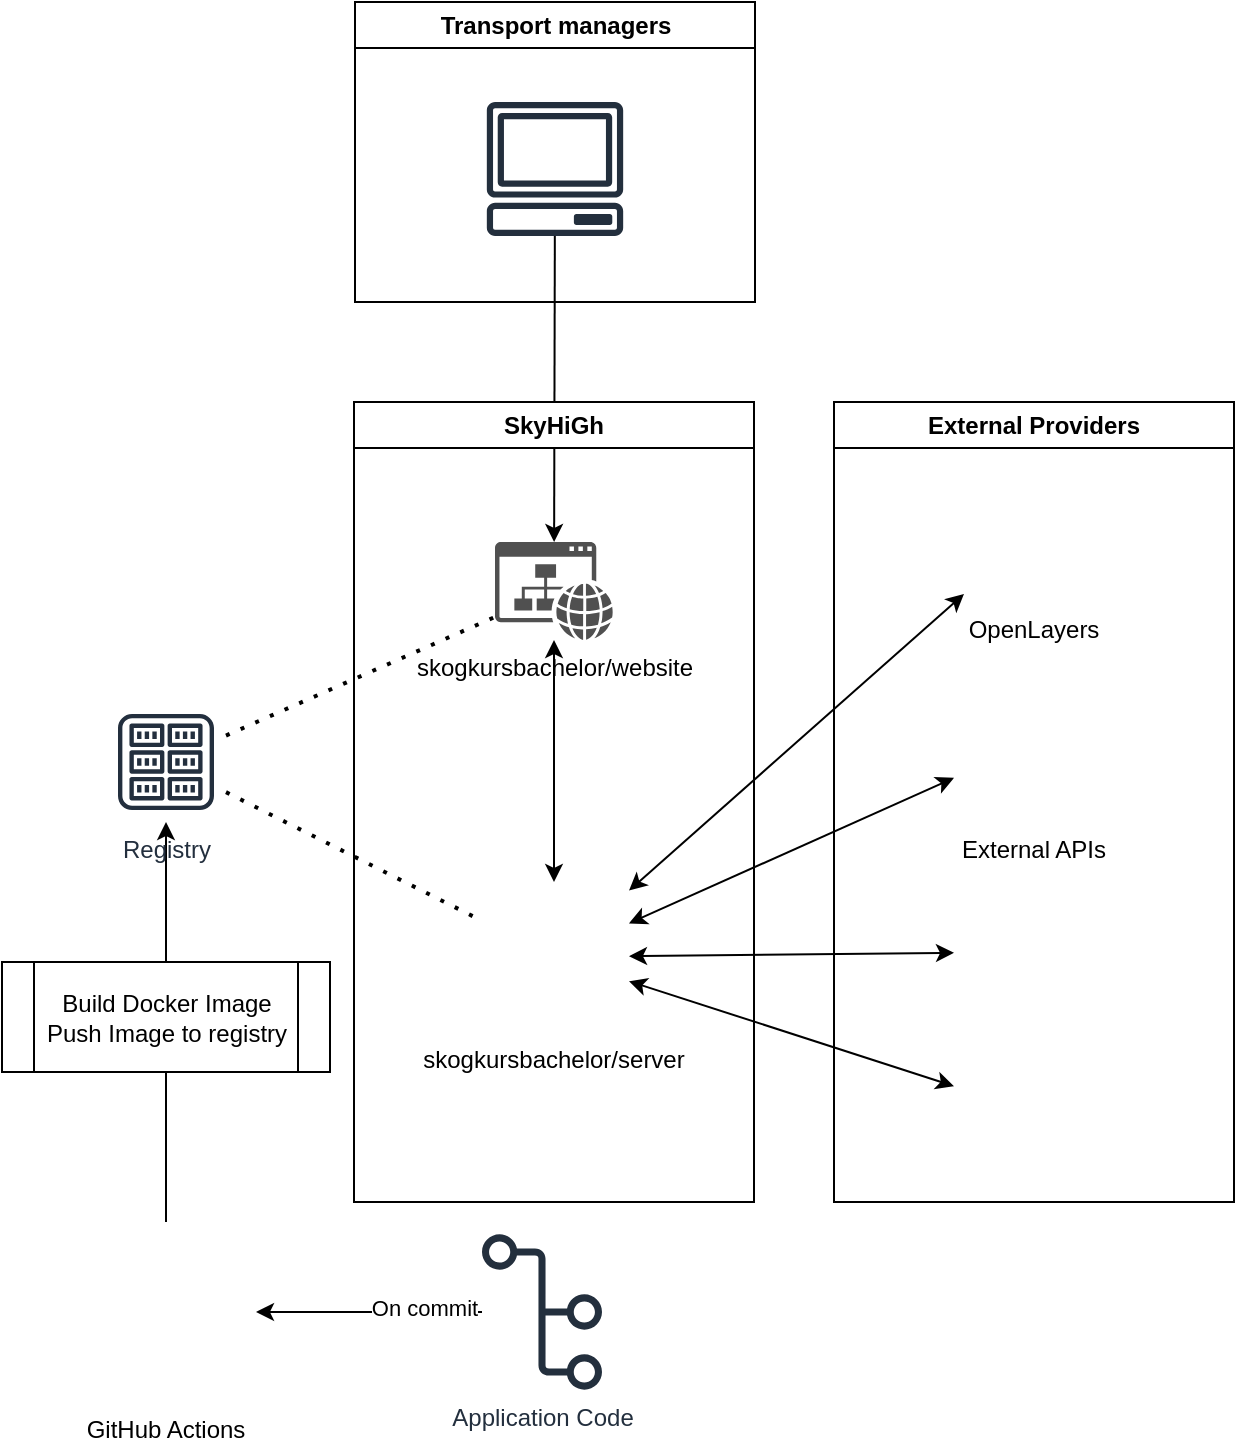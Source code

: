 <mxfile version="26.2.14">
  <diagram name="Page-1" id="BtbPCRgPrWzy0crtDdK-">
    <mxGraphModel dx="1186" dy="736" grid="1" gridSize="10" guides="1" tooltips="1" connect="1" arrows="1" fold="1" page="1" pageScale="1" pageWidth="827" pageHeight="1169" math="0" shadow="0">
      <root>
        <mxCell id="0" />
        <mxCell id="1" parent="0" />
        <mxCell id="90hi8uG0w9FxHpmAitEo-2" value="" style="endArrow=classic;html=1;rounded=0;" parent="1" source="6iKeF8XoxHfNSxwBO0dx-13" target="0RlzfBuL6oLaxBtVv_V1-6" edge="1">
          <mxGeometry width="50" height="50" relative="1" as="geometry">
            <mxPoint x="250" y="380" as="sourcePoint" />
            <mxPoint x="300" y="330" as="targetPoint" />
          </mxGeometry>
        </mxCell>
        <mxCell id="0RlzfBuL6oLaxBtVv_V1-1" value="Application Code" style="sketch=0;outlineConnect=0;fontColor=#232F3E;gradientColor=none;fillColor=#232F3D;strokeColor=none;dashed=0;verticalLabelPosition=bottom;verticalAlign=top;align=center;html=1;fontSize=12;fontStyle=0;aspect=fixed;pointerEvents=1;shape=mxgraph.aws4.git_repository;" parent="1" vertex="1">
          <mxGeometry x="354" y="656" width="60" height="78" as="geometry" />
        </mxCell>
        <mxCell id="0RlzfBuL6oLaxBtVv_V1-3" value="SkyHiGh" style="swimlane;whiteSpace=wrap;html=1;expand=1;collapsible=0;" parent="1" vertex="1">
          <mxGeometry x="290" y="240" width="200" height="400" as="geometry">
            <mxRectangle x="290" y="240" width="160" height="30" as="alternateBounds" />
          </mxGeometry>
        </mxCell>
        <mxCell id="0RlzfBuL6oLaxBtVv_V1-6" value="&lt;span style=&quot;background-color: rgb(255, 255, 255);&quot;&gt;skogkursbachelor/website&lt;/span&gt;" style="sketch=0;pointerEvents=1;shadow=0;dashed=0;html=1;strokeColor=none;fillColor=#505050;labelPosition=center;verticalLabelPosition=bottom;verticalAlign=top;outlineConnect=0;align=center;shape=mxgraph.office.concepts.website;" parent="0RlzfBuL6oLaxBtVv_V1-3" vertex="1">
          <mxGeometry x="70.5" y="70" width="59" height="49" as="geometry" />
        </mxCell>
        <mxCell id="6iKeF8XoxHfNSxwBO0dx-19" value="skogkursbachelor/server" style="shape=image;verticalLabelPosition=bottom;labelBackgroundColor=default;verticalAlign=top;aspect=fixed;imageAspect=0;image=https://www.svgrepo.com/show/88703/api.svg;" parent="0RlzfBuL6oLaxBtVv_V1-3" vertex="1">
          <mxGeometry x="62.5" y="240" width="75" height="75" as="geometry" />
        </mxCell>
        <mxCell id="90hi8uG0w9FxHpmAitEo-3" value="" style="endArrow=classic;startArrow=classic;html=1;rounded=0;" parent="0RlzfBuL6oLaxBtVv_V1-3" source="6iKeF8XoxHfNSxwBO0dx-19" target="0RlzfBuL6oLaxBtVv_V1-6" edge="1">
          <mxGeometry width="50" height="50" relative="1" as="geometry">
            <mxPoint x="79.5" y="210" as="sourcePoint" />
            <mxPoint x="129.5" y="160" as="targetPoint" />
          </mxGeometry>
        </mxCell>
        <mxCell id="6iKeF8XoxHfNSxwBO0dx-7" value="GitHub Actions" style="shape=image;verticalLabelPosition=bottom;labelBackgroundColor=default;verticalAlign=top;aspect=fixed;imageAspect=0;image=https://www.svgrepo.com/show/306098/githubactions.svg;" parent="1" vertex="1">
          <mxGeometry x="151" y="650" width="90" height="90" as="geometry" />
        </mxCell>
        <mxCell id="6iKeF8XoxHfNSxwBO0dx-15" value="Transport managers" style="swimlane;whiteSpace=wrap;html=1;expand=1;collapsible=0;" parent="1" vertex="1">
          <mxGeometry x="290.5" y="40" width="200" height="150" as="geometry" />
        </mxCell>
        <mxCell id="6iKeF8XoxHfNSxwBO0dx-13" value="" style="sketch=0;outlineConnect=0;fontColor=#232F3E;gradientColor=none;fillColor=#232F3D;strokeColor=none;dashed=0;verticalLabelPosition=bottom;verticalAlign=top;align=center;html=1;fontSize=12;fontStyle=0;aspect=fixed;pointerEvents=1;shape=mxgraph.aws4.client;" parent="6iKeF8XoxHfNSxwBO0dx-15" vertex="1">
          <mxGeometry x="65.62" y="50" width="68.76" height="67" as="geometry" />
        </mxCell>
        <mxCell id="6iKeF8XoxHfNSxwBO0dx-16" value="" style="endArrow=classic;html=1;rounded=0;" parent="1" source="0RlzfBuL6oLaxBtVv_V1-1" target="6iKeF8XoxHfNSxwBO0dx-7" edge="1">
          <mxGeometry width="50" height="50" relative="1" as="geometry">
            <mxPoint x="686" y="775" as="sourcePoint" />
            <mxPoint x="736" y="725" as="targetPoint" />
          </mxGeometry>
        </mxCell>
        <mxCell id="6iKeF8XoxHfNSxwBO0dx-17" value="On commit" style="edgeLabel;html=1;align=center;verticalAlign=middle;resizable=0;points=[];" parent="6iKeF8XoxHfNSxwBO0dx-16" vertex="1" connectable="0">
          <mxGeometry x="-0.48" y="-2" relative="1" as="geometry">
            <mxPoint as="offset" />
          </mxGeometry>
        </mxCell>
        <mxCell id="6iKeF8XoxHfNSxwBO0dx-27" value="External Providers" style="swimlane;whiteSpace=wrap;html=1;expand=1;collapsible=0;" parent="1" vertex="1">
          <mxGeometry x="530" y="240" width="200" height="400" as="geometry" />
        </mxCell>
        <mxCell id="6iKeF8XoxHfNSxwBO0dx-26" value="OpenLayers" style="shape=image;verticalLabelPosition=bottom;labelBackgroundColor=default;verticalAlign=top;aspect=fixed;imageAspect=0;image=https://www.svgrepo.com/show/306511/openlayers.svg;" parent="6iKeF8XoxHfNSxwBO0dx-27" vertex="1">
          <mxGeometry x="65" y="30" width="70" height="70" as="geometry" />
        </mxCell>
        <mxCell id="6iKeF8XoxHfNSxwBO0dx-18" value="External APIs" style="shape=image;verticalLabelPosition=bottom;labelBackgroundColor=default;verticalAlign=top;aspect=fixed;imageAspect=0;image=https://cdn-icons-png.flaticon.com/512/1554/1554121.png;" parent="6iKeF8XoxHfNSxwBO0dx-27" vertex="1">
          <mxGeometry x="60" y="130" width="80" height="80" as="geometry" />
        </mxCell>
        <mxCell id="6DhEAvd5gJPquxKEEZNW-1" value="" style="shape=image;verticalLabelPosition=bottom;labelBackgroundColor=default;verticalAlign=top;aspect=fixed;imageAspect=0;image=https://www.svgrepo.com/show/399319/wms.svg;" parent="6iKeF8XoxHfNSxwBO0dx-27" vertex="1">
          <mxGeometry x="60" y="235" width="80" height="80" as="geometry" />
        </mxCell>
        <mxCell id="6DhEAvd5gJPquxKEEZNW-2" value="" style="shape=image;verticalLabelPosition=bottom;labelBackgroundColor=default;verticalAlign=top;aspect=fixed;imageAspect=0;image=https://www.svgrepo.com/show/399315/wfs.svg;" parent="6iKeF8XoxHfNSxwBO0dx-27" vertex="1">
          <mxGeometry x="60" y="315" width="80" height="80" as="geometry" />
        </mxCell>
        <mxCell id="6iKeF8XoxHfNSxwBO0dx-29" value="" style="endArrow=classic;startArrow=classic;html=1;rounded=0;" parent="1" source="6iKeF8XoxHfNSxwBO0dx-19" target="6iKeF8XoxHfNSxwBO0dx-18" edge="1">
          <mxGeometry width="50" height="50" relative="1" as="geometry">
            <mxPoint x="450" y="595" as="sourcePoint" />
            <mxPoint x="500" y="545" as="targetPoint" />
          </mxGeometry>
        </mxCell>
        <mxCell id="6iKeF8XoxHfNSxwBO0dx-30" value="" style="endArrow=classic;startArrow=classic;html=1;rounded=0;" parent="1" source="6iKeF8XoxHfNSxwBO0dx-19" target="6iKeF8XoxHfNSxwBO0dx-26" edge="1">
          <mxGeometry width="50" height="50" relative="1" as="geometry">
            <mxPoint x="580" y="505" as="sourcePoint" />
            <mxPoint x="630" y="455" as="targetPoint" />
          </mxGeometry>
        </mxCell>
        <mxCell id="idLAQDSfNtUFx_-nqvb9-10" style="edgeStyle=orthogonalEdgeStyle;rounded=0;orthogonalLoop=1;jettySize=auto;html=1;" parent="1" source="idLAQDSfNtUFx_-nqvb9-4" target="idLAQDSfNtUFx_-nqvb9-5" edge="1">
          <mxGeometry relative="1" as="geometry" />
        </mxCell>
        <mxCell id="idLAQDSfNtUFx_-nqvb9-4" value="Build Docker Image&lt;div&gt;Push Image to registry&lt;/div&gt;" style="shape=process;whiteSpace=wrap;html=1;backgroundOutline=1;" parent="1" vertex="1">
          <mxGeometry x="114" y="520" width="164" height="55" as="geometry" />
        </mxCell>
        <mxCell id="idLAQDSfNtUFx_-nqvb9-5" value="Registry" style="sketch=0;outlineConnect=0;fontColor=#232F3E;gradientColor=none;strokeColor=#232F3E;fillColor=#ffffff;dashed=0;verticalLabelPosition=bottom;verticalAlign=top;align=center;html=1;fontSize=12;fontStyle=0;aspect=fixed;shape=mxgraph.aws4.resourceIcon;resIcon=mxgraph.aws4.registry;" parent="1" vertex="1">
          <mxGeometry x="166" y="390" width="60" height="60" as="geometry" />
        </mxCell>
        <mxCell id="idLAQDSfNtUFx_-nqvb9-9" value="" style="endArrow=none;html=1;rounded=0;" parent="1" source="6iKeF8XoxHfNSxwBO0dx-7" target="idLAQDSfNtUFx_-nqvb9-4" edge="1">
          <mxGeometry width="50" height="50" relative="1" as="geometry">
            <mxPoint x="136" y="590" as="sourcePoint" />
            <mxPoint x="186" y="540" as="targetPoint" />
          </mxGeometry>
        </mxCell>
        <mxCell id="6DhEAvd5gJPquxKEEZNW-5" value="" style="endArrow=classic;startArrow=classic;html=1;rounded=0;" parent="1" source="6iKeF8XoxHfNSxwBO0dx-19" target="6DhEAvd5gJPquxKEEZNW-1" edge="1">
          <mxGeometry width="50" height="50" relative="1" as="geometry">
            <mxPoint x="547" y="579" as="sourcePoint" />
            <mxPoint x="680" y="480" as="targetPoint" />
          </mxGeometry>
        </mxCell>
        <mxCell id="6DhEAvd5gJPquxKEEZNW-6" value="" style="endArrow=classic;startArrow=classic;html=1;rounded=0;" parent="1" source="6iKeF8XoxHfNSxwBO0dx-19" target="6DhEAvd5gJPquxKEEZNW-2" edge="1">
          <mxGeometry width="50" height="50" relative="1" as="geometry">
            <mxPoint x="547" y="601" as="sourcePoint" />
            <mxPoint x="680" y="577" as="targetPoint" />
          </mxGeometry>
        </mxCell>
        <mxCell id="90hi8uG0w9FxHpmAitEo-4" value="" style="endArrow=none;dashed=1;html=1;dashPattern=1 3;strokeWidth=2;rounded=0;" parent="1" source="idLAQDSfNtUFx_-nqvb9-5" target="0RlzfBuL6oLaxBtVv_V1-6" edge="1">
          <mxGeometry width="50" height="50" relative="1" as="geometry">
            <mxPoint x="310" y="480" as="sourcePoint" />
            <mxPoint x="360" y="430" as="targetPoint" />
          </mxGeometry>
        </mxCell>
        <mxCell id="90hi8uG0w9FxHpmAitEo-5" value="" style="endArrow=none;dashed=1;html=1;dashPattern=1 3;strokeWidth=2;rounded=0;" parent="1" source="idLAQDSfNtUFx_-nqvb9-5" target="6iKeF8XoxHfNSxwBO0dx-19" edge="1">
          <mxGeometry width="50" height="50" relative="1" as="geometry">
            <mxPoint x="310" y="480" as="sourcePoint" />
            <mxPoint x="360" y="430" as="targetPoint" />
          </mxGeometry>
        </mxCell>
      </root>
    </mxGraphModel>
  </diagram>
</mxfile>
